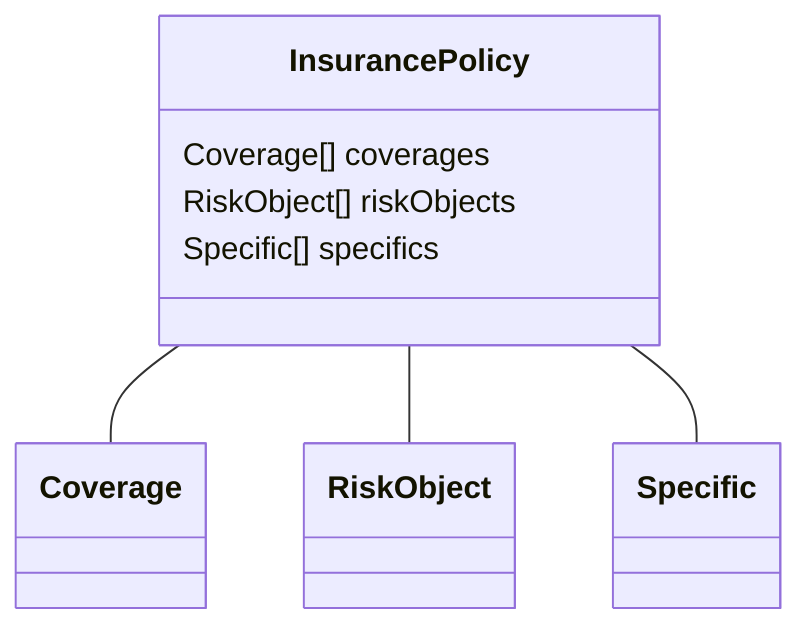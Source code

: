 classDiagram
  InsurancePolicy -- Coverage
InsurancePolicy -- RiskObject
InsurancePolicy -- Specific


class InsurancePolicy {

  Coverage[] coverages
  RiskObject[] riskObjects
  Specific[] specifics

}